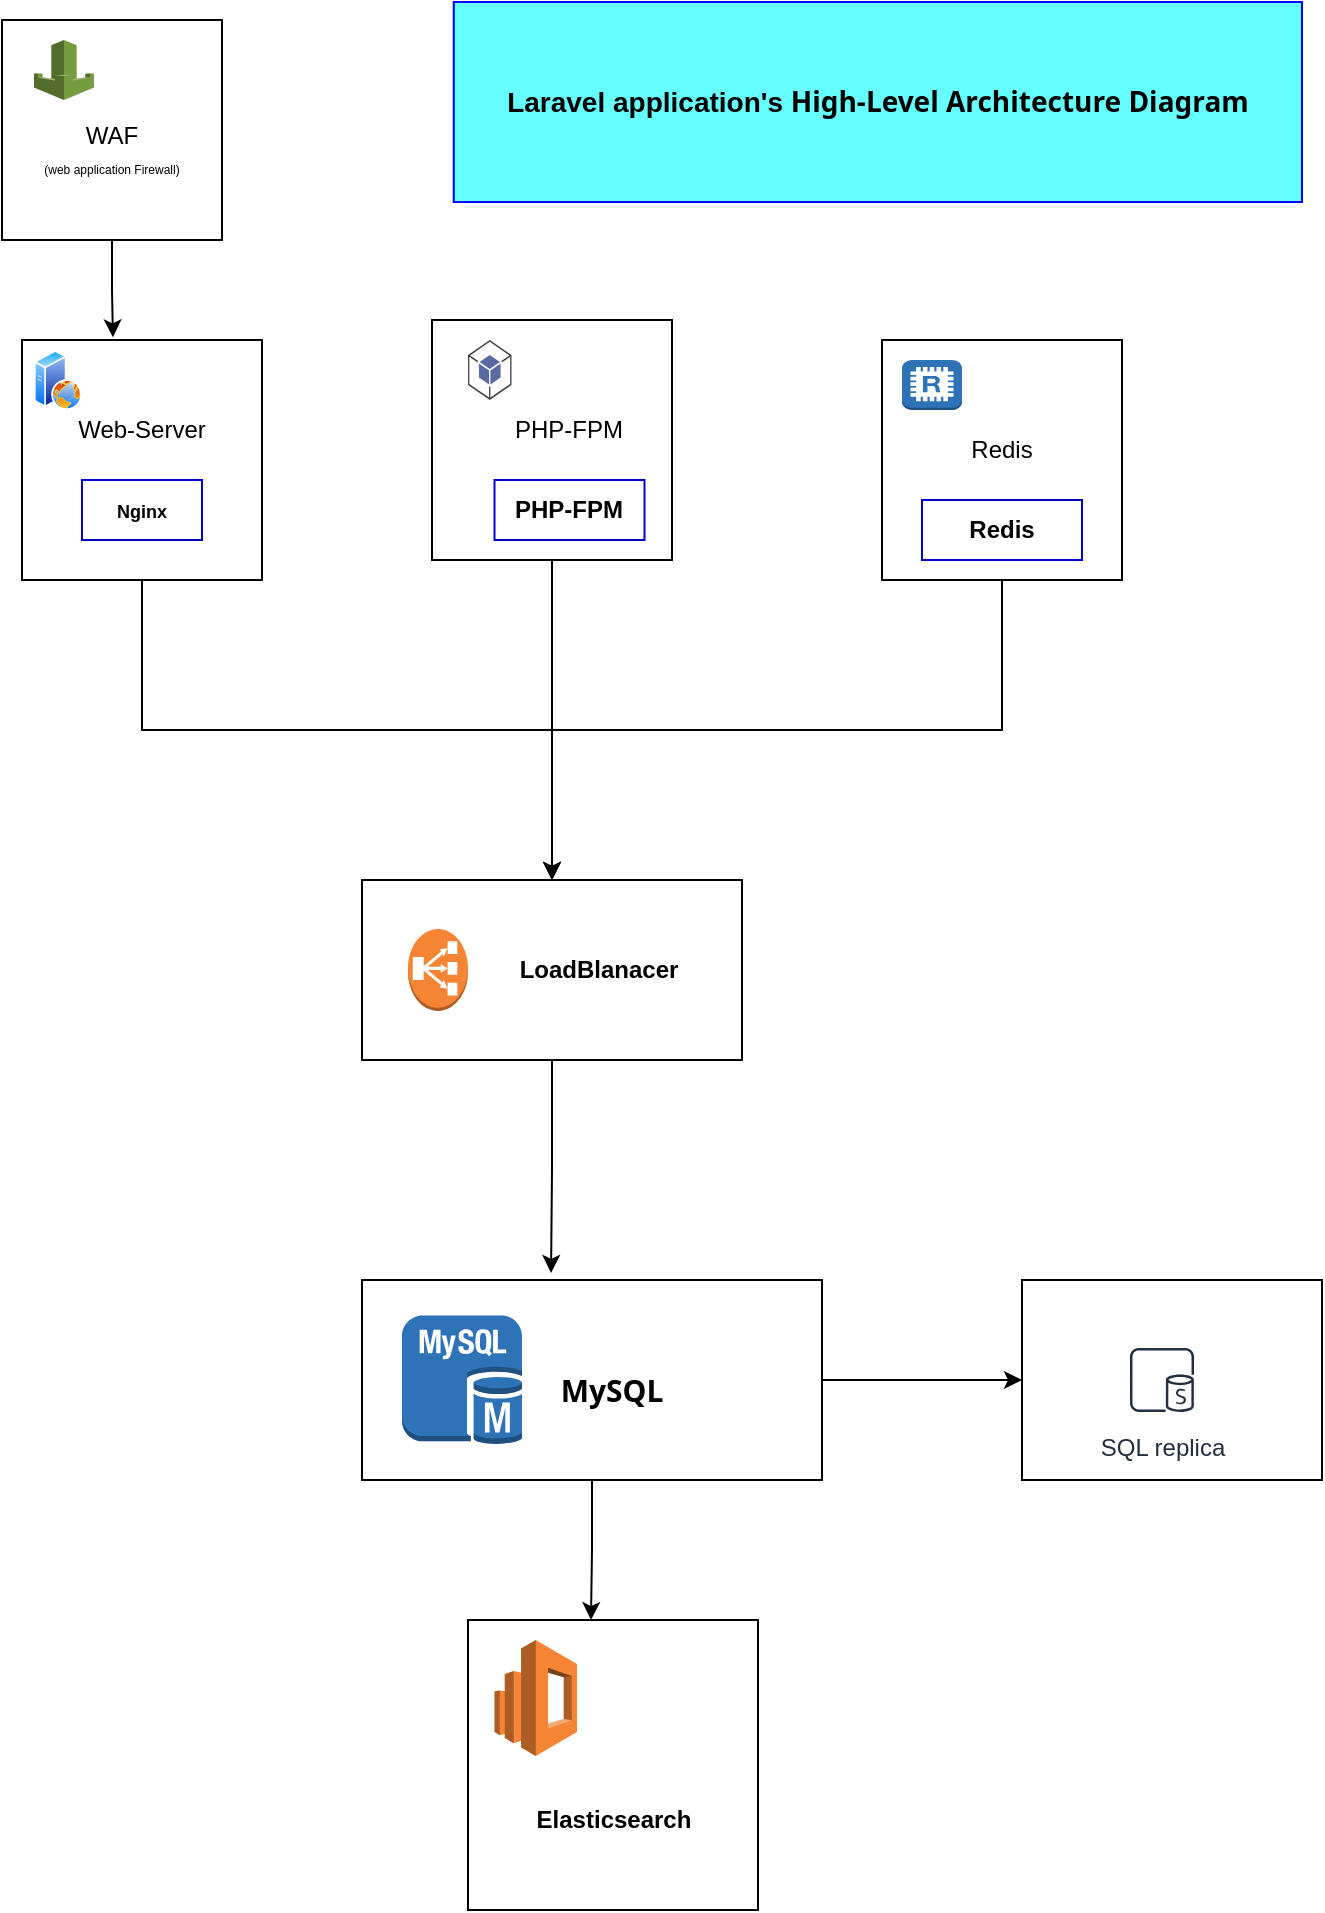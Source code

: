 <mxfile version="22.1.18" type="github">
  <diagram name="Page-1" id="DQsl0vWJsLTHif2qzQwF">
    <mxGraphModel dx="1354" dy="668" grid="0" gridSize="10" guides="1" tooltips="1" connect="1" arrows="1" fold="1" page="0" pageScale="1" pageWidth="850" pageHeight="1100" background="#FFFFFF" math="0" shadow="0">
      <root>
        <mxCell id="0" />
        <mxCell id="1" parent="0" />
        <mxCell id="WWjYw27nMBq7hVmex1tp-2" style="edgeStyle=orthogonalEdgeStyle;rounded=0;orthogonalLoop=1;jettySize=auto;html=1;exitX=0.5;exitY=1;exitDx=0;exitDy=0;entryX=0.5;entryY=0;entryDx=0;entryDy=0;" edge="1" parent="1" source="1hwnzTY7kPKber7_JiTr-2" target="1hwnzTY7kPKber7_JiTr-17">
          <mxGeometry relative="1" as="geometry" />
        </mxCell>
        <mxCell id="1hwnzTY7kPKber7_JiTr-2" value="" style="whiteSpace=wrap;html=1;aspect=fixed;" parent="1" vertex="1">
          <mxGeometry x="130" y="190" width="120" height="120" as="geometry" />
        </mxCell>
        <mxCell id="WWjYw27nMBq7hVmex1tp-5" style="edgeStyle=orthogonalEdgeStyle;rounded=0;orthogonalLoop=1;jettySize=auto;html=1;exitX=0.5;exitY=1;exitDx=0;exitDy=0;" edge="1" parent="1" source="1hwnzTY7kPKber7_JiTr-4" target="1hwnzTY7kPKber7_JiTr-17">
          <mxGeometry relative="1" as="geometry" />
        </mxCell>
        <mxCell id="1hwnzTY7kPKber7_JiTr-4" value="" style="whiteSpace=wrap;html=1;aspect=fixed;" parent="1" vertex="1">
          <mxGeometry x="335" y="180" width="120" height="120" as="geometry" />
        </mxCell>
        <mxCell id="WWjYw27nMBq7hVmex1tp-4" style="edgeStyle=orthogonalEdgeStyle;rounded=0;orthogonalLoop=1;jettySize=auto;html=1;exitX=0.5;exitY=1;exitDx=0;exitDy=0;" edge="1" parent="1" source="1hwnzTY7kPKber7_JiTr-7" target="1hwnzTY7kPKber7_JiTr-17">
          <mxGeometry relative="1" as="geometry" />
        </mxCell>
        <mxCell id="1hwnzTY7kPKber7_JiTr-7" value="" style="whiteSpace=wrap;html=1;aspect=fixed;" parent="1" vertex="1">
          <mxGeometry x="560" y="190" width="120" height="120" as="geometry" />
        </mxCell>
        <mxCell id="1hwnzTY7kPKber7_JiTr-8" value="&lt;font style=&quot;font-size: 9px;&quot;&gt;&lt;b&gt;Nginx&lt;/b&gt;&lt;/font&gt;" style="text;html=1;strokeColor=#0000CC;fillColor=none;align=center;verticalAlign=middle;whiteSpace=wrap;rounded=0;shadow=0;" parent="1" vertex="1">
          <mxGeometry x="160" y="260" width="60" height="30" as="geometry" />
        </mxCell>
        <mxCell id="1hwnzTY7kPKber7_JiTr-9" value="Web-Server" style="text;html=1;strokeColor=none;fillColor=none;align=center;verticalAlign=middle;whiteSpace=wrap;rounded=0;" parent="1" vertex="1">
          <mxGeometry x="145" y="220" width="90" height="30" as="geometry" />
        </mxCell>
        <mxCell id="1hwnzTY7kPKber7_JiTr-10" value="PHP-FPM" style="text;html=1;strokeColor=none;fillColor=none;align=center;verticalAlign=middle;whiteSpace=wrap;rounded=0;" parent="1" vertex="1">
          <mxGeometry x="366.25" y="220" width="75" height="30" as="geometry" />
        </mxCell>
        <mxCell id="1hwnzTY7kPKber7_JiTr-11" value="&lt;b&gt;PHP-FPM&lt;/b&gt;" style="text;html=1;strokeColor=#0000CC;fillColor=none;align=center;verticalAlign=middle;whiteSpace=wrap;rounded=0;" parent="1" vertex="1">
          <mxGeometry x="366.25" y="260" width="75" height="30" as="geometry" />
        </mxCell>
        <mxCell id="1hwnzTY7kPKber7_JiTr-12" value="Redis" style="text;html=1;strokeColor=none;fillColor=none;align=center;verticalAlign=middle;whiteSpace=wrap;rounded=0;" parent="1" vertex="1">
          <mxGeometry x="590" y="230" width="60" height="30" as="geometry" />
        </mxCell>
        <mxCell id="1hwnzTY7kPKber7_JiTr-13" value="&lt;b&gt;Redis&lt;/b&gt;" style="text;html=1;strokeColor=#0000CC;fillColor=none;align=center;verticalAlign=middle;whiteSpace=wrap;rounded=0;" parent="1" vertex="1">
          <mxGeometry x="580" y="270" width="80" height="30" as="geometry" />
        </mxCell>
        <mxCell id="1hwnzTY7kPKber7_JiTr-17" value="" style="rounded=0;whiteSpace=wrap;html=1;" parent="1" vertex="1">
          <mxGeometry x="300" y="460" width="190" height="90" as="geometry" />
        </mxCell>
        <mxCell id="1hwnzTY7kPKber7_JiTr-18" value="&lt;b&gt;LoadBlanacer&lt;/b&gt;" style="text;html=1;strokeColor=none;fillColor=none;align=center;verticalAlign=middle;whiteSpace=wrap;rounded=0;" parent="1" vertex="1">
          <mxGeometry x="366.25" y="490" width="105" height="30" as="geometry" />
        </mxCell>
        <mxCell id="WWjYw27nMBq7hVmex1tp-9" style="edgeStyle=orthogonalEdgeStyle;rounded=0;orthogonalLoop=1;jettySize=auto;html=1;exitX=1;exitY=0.5;exitDx=0;exitDy=0;entryX=0;entryY=0.5;entryDx=0;entryDy=0;" edge="1" parent="1" source="1hwnzTY7kPKber7_JiTr-20" target="1hwnzTY7kPKber7_JiTr-25">
          <mxGeometry relative="1" as="geometry" />
        </mxCell>
        <mxCell id="1hwnzTY7kPKber7_JiTr-20" value="" style="rounded=0;whiteSpace=wrap;html=1;" parent="1" vertex="1">
          <mxGeometry x="300" y="660" width="230" height="100" as="geometry" />
        </mxCell>
        <mxCell id="1hwnzTY7kPKber7_JiTr-21" value="&lt;h3 style=&quot;border: 0px solid rgb(217, 217, 227); box-sizing: border-box; --tw-border-spacing-x: 0; --tw-border-spacing-y: 0; --tw-translate-x: 0; --tw-translate-y: 0; --tw-rotate: 0; --tw-skew-x: 0; --tw-skew-y: 0; --tw-scale-x: 1; --tw-scale-y: 1; --tw-pan-x: ; --tw-pan-y: ; --tw-pinch-zoom: ; --tw-scroll-snap-strictness: proximity; --tw-gradient-from-position: ; --tw-gradient-via-position: ; --tw-gradient-to-position: ; --tw-ordinal: ; --tw-slashed-zero: ; --tw-numeric-figure: ; --tw-numeric-spacing: ; --tw-numeric-fraction: ; --tw-ring-inset: ; --tw-ring-offset-width: 0px; --tw-ring-offset-color: #fff; --tw-ring-color: rgba(69,89,164,.5); --tw-ring-offset-shadow: 0 0 transparent; --tw-ring-shadow: 0 0 transparent; --tw-shadow: 0 0 transparent; --tw-shadow-colored: 0 0 transparent; --tw-blur: ; --tw-brightness: ; --tw-contrast: ; --tw-grayscale: ; --tw-hue-rotate: ; --tw-invert: ; --tw-saturate: ; --tw-sepia: ; --tw-drop-shadow: ; --tw-backdrop-blur: ; --tw-backdrop-brightness: ; --tw-backdrop-contrast: ; --tw-backdrop-grayscale: ; --tw-backdrop-hue-rotate: ; --tw-backdrop-invert: ; --tw-backdrop-opacity: ; --tw-backdrop-saturate: ; --tw-backdrop-sepia: ; font-size: 1.25em; margin: 1rem 0px 0.5rem; line-height: 1.6; color: var(--tw-prose-headings); font-family: Söhne, ui-sans-serif, system-ui, -apple-system, &amp;quot;Segoe UI&amp;quot;, Roboto, Ubuntu, Cantarell, &amp;quot;Noto Sans&amp;quot;, sans-serif, &amp;quot;Helvetica Neue&amp;quot;, Arial, &amp;quot;Apple Color Emoji&amp;quot;, &amp;quot;Segoe UI Emoji&amp;quot;, &amp;quot;Segoe UI Symbol&amp;quot;, &amp;quot;Noto Color Emoji&amp;quot;; text-align: start;&quot;&gt;MySQL&lt;/h3&gt;" style="text;html=1;strokeColor=none;fillColor=none;align=center;verticalAlign=middle;whiteSpace=wrap;rounded=0;" parent="1" vertex="1">
          <mxGeometry x="395" y="695" width="60" height="30" as="geometry" />
        </mxCell>
        <mxCell id="1hwnzTY7kPKber7_JiTr-22" style="edgeStyle=orthogonalEdgeStyle;rounded=0;orthogonalLoop=1;jettySize=auto;html=1;exitX=0.5;exitY=1;exitDx=0;exitDy=0;" parent="1" source="1hwnzTY7kPKber7_JiTr-21" target="1hwnzTY7kPKber7_JiTr-21" edge="1">
          <mxGeometry relative="1" as="geometry" />
        </mxCell>
        <mxCell id="1hwnzTY7kPKber7_JiTr-25" value="" style="rounded=0;whiteSpace=wrap;html=1;" parent="1" vertex="1">
          <mxGeometry x="630" y="660" width="150" height="100" as="geometry" />
        </mxCell>
        <mxCell id="1hwnzTY7kPKber7_JiTr-29" value="" style="whiteSpace=wrap;html=1;aspect=fixed;" parent="1" vertex="1">
          <mxGeometry x="353" y="830" width="145" height="145" as="geometry" />
        </mxCell>
        <mxCell id="1hwnzTY7kPKber7_JiTr-30" value="&lt;b&gt;Elasticsearch &lt;/b&gt;" style="text;html=1;strokeColor=none;fillColor=none;align=center;verticalAlign=middle;whiteSpace=wrap;rounded=0;" parent="1" vertex="1">
          <mxGeometry x="366.25" y="910" width="120" height="40" as="geometry" />
        </mxCell>
        <mxCell id="1hwnzTY7kPKber7_JiTr-31" value="" style="outlineConnect=0;dashed=0;verticalLabelPosition=bottom;verticalAlign=top;align=center;html=1;shape=mxgraph.aws3.classic_load_balancer;fillColor=#F58534;gradientColor=none;" parent="1" vertex="1">
          <mxGeometry x="323" y="484.5" width="30" height="41" as="geometry" />
        </mxCell>
        <mxCell id="1hwnzTY7kPKber7_JiTr-32" value="" style="image;aspect=fixed;perimeter=ellipsePerimeter;html=1;align=center;shadow=0;dashed=0;spacingTop=3;image=img/lib/active_directory/web_server.svg;" parent="1" vertex="1">
          <mxGeometry x="136" y="195" width="24" height="30" as="geometry" />
        </mxCell>
        <mxCell id="1hwnzTY7kPKber7_JiTr-33" value="" style="outlineConnect=0;dashed=0;verticalLabelPosition=bottom;verticalAlign=top;align=center;html=1;shape=mxgraph.aws3.android;fillColor=#5A69A4;gradientColor=none;" parent="1" vertex="1">
          <mxGeometry x="353" y="190" width="21.75" height="30" as="geometry" />
        </mxCell>
        <mxCell id="1hwnzTY7kPKber7_JiTr-34" value="" style="outlineConnect=0;dashed=0;verticalLabelPosition=bottom;verticalAlign=top;align=center;html=1;shape=mxgraph.aws3.redis;fillColor=#2E73B8;gradientColor=none;" parent="1" vertex="1">
          <mxGeometry x="570" y="200" width="30" height="25" as="geometry" />
        </mxCell>
        <mxCell id="1hwnzTY7kPKber7_JiTr-36" value="" style="outlineConnect=0;dashed=0;verticalLabelPosition=bottom;verticalAlign=top;align=center;html=1;shape=mxgraph.aws3.mysql_db_instance;fillColor=#2E73B8;gradientColor=none;" parent="1" vertex="1">
          <mxGeometry x="320" y="677.75" width="60" height="64.5" as="geometry" />
        </mxCell>
        <mxCell id="1hwnzTY7kPKber7_JiTr-38" value="SQL replica" style="sketch=0;outlineConnect=0;fontColor=#232F3E;gradientColor=none;strokeColor=#232F3E;fillColor=#ffffff;dashed=0;verticalLabelPosition=bottom;verticalAlign=top;align=center;html=1;fontSize=12;fontStyle=0;aspect=fixed;shape=mxgraph.aws4.resourceIcon;resIcon=mxgraph.aws4.sql_replica;" parent="1" vertex="1">
          <mxGeometry x="680" y="690" width="40" height="40" as="geometry" />
        </mxCell>
        <mxCell id="1hwnzTY7kPKber7_JiTr-39" value="" style="outlineConnect=0;dashed=0;verticalLabelPosition=bottom;verticalAlign=top;align=center;html=1;shape=mxgraph.aws3.elasticsearch_service;fillColor=#F58534;gradientColor=none;" parent="1" vertex="1">
          <mxGeometry x="366.25" y="840" width="41.25" height="58" as="geometry" />
        </mxCell>
        <mxCell id="WWjYw27nMBq7hVmex1tp-8" style="edgeStyle=orthogonalEdgeStyle;rounded=0;orthogonalLoop=1;jettySize=auto;html=1;exitX=0.5;exitY=1;exitDx=0;exitDy=0;entryX=0.411;entryY=-0.035;entryDx=0;entryDy=0;entryPerimeter=0;" edge="1" parent="1" source="1hwnzTY7kPKber7_JiTr-17" target="1hwnzTY7kPKber7_JiTr-20">
          <mxGeometry relative="1" as="geometry" />
        </mxCell>
        <mxCell id="WWjYw27nMBq7hVmex1tp-10" style="edgeStyle=orthogonalEdgeStyle;rounded=0;orthogonalLoop=1;jettySize=auto;html=1;exitX=0.5;exitY=1;exitDx=0;exitDy=0;entryX=0.424;entryY=0;entryDx=0;entryDy=0;entryPerimeter=0;" edge="1" parent="1" source="1hwnzTY7kPKber7_JiTr-20" target="1hwnzTY7kPKber7_JiTr-29">
          <mxGeometry relative="1" as="geometry" />
        </mxCell>
        <mxCell id="WWjYw27nMBq7hVmex1tp-11" value="" style="whiteSpace=wrap;html=1;aspect=fixed;" vertex="1" parent="1">
          <mxGeometry x="120" y="30" width="110" height="110" as="geometry" />
        </mxCell>
        <mxCell id="WWjYw27nMBq7hVmex1tp-15" value="WAF&lt;br&gt;&lt;font style=&quot;font-size: 6px;&quot;&gt;(web application Firewall)&lt;/font&gt;" style="text;html=1;strokeColor=none;fillColor=none;align=center;verticalAlign=middle;whiteSpace=wrap;rounded=0;" vertex="1" parent="1">
          <mxGeometry x="130" y="70" width="90" height="50" as="geometry" />
        </mxCell>
        <mxCell id="WWjYw27nMBq7hVmex1tp-16" style="edgeStyle=orthogonalEdgeStyle;rounded=0;orthogonalLoop=1;jettySize=auto;html=1;exitX=0.5;exitY=1;exitDx=0;exitDy=0;entryX=0.379;entryY=-0.011;entryDx=0;entryDy=0;entryPerimeter=0;" edge="1" parent="1" source="WWjYw27nMBq7hVmex1tp-11" target="1hwnzTY7kPKber7_JiTr-2">
          <mxGeometry relative="1" as="geometry" />
        </mxCell>
        <mxCell id="WWjYw27nMBq7hVmex1tp-17" value="" style="outlineConnect=0;dashed=0;verticalLabelPosition=bottom;verticalAlign=top;align=center;html=1;shape=mxgraph.aws3.waf;fillColor=#759C3E;gradientColor=none;" vertex="1" parent="1">
          <mxGeometry x="136" y="40" width="30" height="30" as="geometry" />
        </mxCell>
        <mxCell id="WWjYw27nMBq7hVmex1tp-18" value="&lt;font style=&quot;font-size: 14px;&quot;&gt;&lt;b&gt;Laravel application&#39;s&amp;nbsp;&lt;/b&gt;&lt;span style=&quot;background-color: initial; color: var(--tw-prose-headings); font-family: Söhne, ui-sans-serif, system-ui, -apple-system, &amp;quot;Segoe UI&amp;quot;, Roboto, Ubuntu, Cantarell, &amp;quot;Noto Sans&amp;quot;, sans-serif, &amp;quot;Helvetica Neue&amp;quot;, Arial, &amp;quot;Apple Color Emoji&amp;quot;, &amp;quot;Segoe UI Emoji&amp;quot;, &amp;quot;Segoe UI Symbol&amp;quot;, &amp;quot;Noto Color Emoji&amp;quot;; text-align: start;&quot;&gt;&lt;b&gt;High-Level Architecture Diagram&lt;/b&gt;&lt;/span&gt;&lt;b&gt;&lt;br&gt;&lt;/b&gt;&lt;/font&gt;" style="text;html=1;strokeColor=#0000FF;fillColor=#66FFFF;align=center;verticalAlign=middle;whiteSpace=wrap;rounded=0;" vertex="1" parent="1">
          <mxGeometry x="345.87" y="21" width="424.13" height="100" as="geometry" />
        </mxCell>
      </root>
    </mxGraphModel>
  </diagram>
</mxfile>

